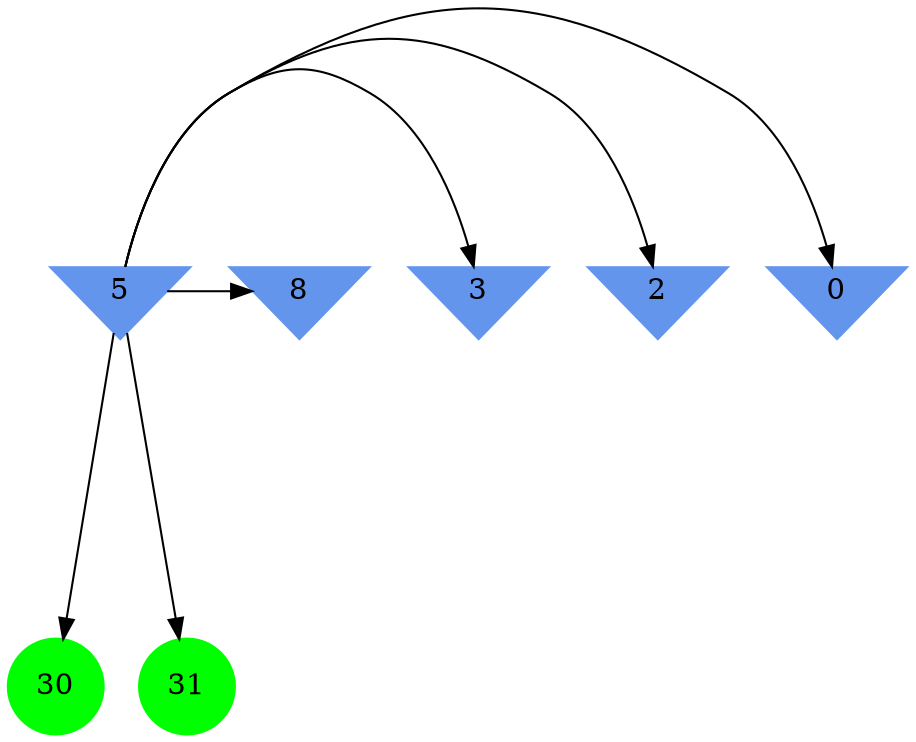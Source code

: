 digraph brain {
	ranksep=2.0;
	0 [shape=invtriangle,style=filled,color=cornflowerblue];
	2 [shape=invtriangle,style=filled,color=cornflowerblue];
	3 [shape=invtriangle,style=filled,color=cornflowerblue];
	5 [shape=invtriangle,style=filled,color=cornflowerblue];
	8 [shape=invtriangle,style=filled,color=cornflowerblue];
	30 [shape=circle,style=filled,color=green];
	31 [shape=circle,style=filled,color=green];
	5	->	2;
	5	->	3;
	5	->	30;
	5	->	8;
	5	->	31;
	5	->	0;
	{ rank=same; 0; 2; 3; 5; 8; }
	{ rank=same; }
	{ rank=same; 30; 31; }
}
